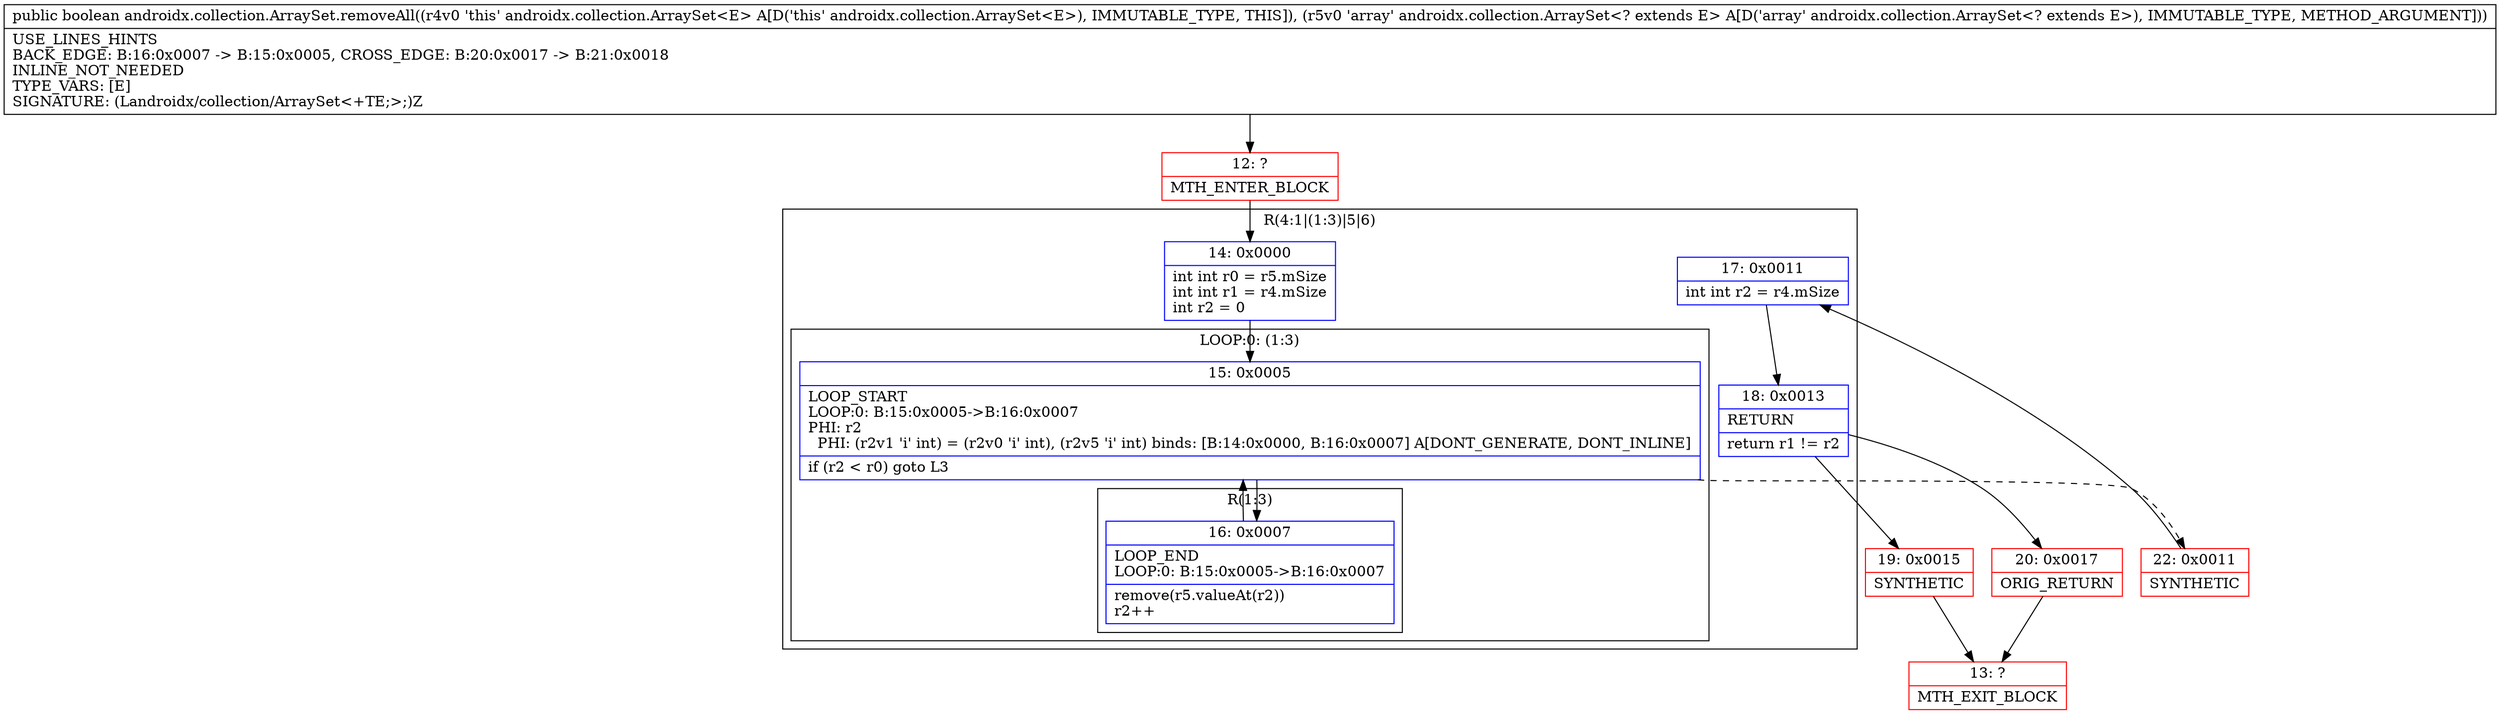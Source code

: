 digraph "CFG forandroidx.collection.ArraySet.removeAll(Landroidx\/collection\/ArraySet;)Z" {
subgraph cluster_Region_296291544 {
label = "R(4:1|(1:3)|5|6)";
node [shape=record,color=blue];
Node_14 [shape=record,label="{14\:\ 0x0000|int int r0 = r5.mSize\lint int r1 = r4.mSize\lint r2 = 0\l}"];
subgraph cluster_LoopRegion_1637564406 {
label = "LOOP:0: (1:3)";
node [shape=record,color=blue];
Node_15 [shape=record,label="{15\:\ 0x0005|LOOP_START\lLOOP:0: B:15:0x0005\-\>B:16:0x0007\lPHI: r2 \l  PHI: (r2v1 'i' int) = (r2v0 'i' int), (r2v5 'i' int) binds: [B:14:0x0000, B:16:0x0007] A[DONT_GENERATE, DONT_INLINE]\l|if (r2 \< r0) goto L3\l}"];
subgraph cluster_Region_616038596 {
label = "R(1:3)";
node [shape=record,color=blue];
Node_16 [shape=record,label="{16\:\ 0x0007|LOOP_END\lLOOP:0: B:15:0x0005\-\>B:16:0x0007\l|remove(r5.valueAt(r2))\lr2++\l}"];
}
}
Node_17 [shape=record,label="{17\:\ 0x0011|int int r2 = r4.mSize\l}"];
Node_18 [shape=record,label="{18\:\ 0x0013|RETURN\l|return r1 != r2\l}"];
}
Node_12 [shape=record,color=red,label="{12\:\ ?|MTH_ENTER_BLOCK\l}"];
Node_22 [shape=record,color=red,label="{22\:\ 0x0011|SYNTHETIC\l}"];
Node_19 [shape=record,color=red,label="{19\:\ 0x0015|SYNTHETIC\l}"];
Node_13 [shape=record,color=red,label="{13\:\ ?|MTH_EXIT_BLOCK\l}"];
Node_20 [shape=record,color=red,label="{20\:\ 0x0017|ORIG_RETURN\l}"];
MethodNode[shape=record,label="{public boolean androidx.collection.ArraySet.removeAll((r4v0 'this' androidx.collection.ArraySet\<E\> A[D('this' androidx.collection.ArraySet\<E\>), IMMUTABLE_TYPE, THIS]), (r5v0 'array' androidx.collection.ArraySet\<? extends E\> A[D('array' androidx.collection.ArraySet\<? extends E\>), IMMUTABLE_TYPE, METHOD_ARGUMENT]))  | USE_LINES_HINTS\lBACK_EDGE: B:16:0x0007 \-\> B:15:0x0005, CROSS_EDGE: B:20:0x0017 \-\> B:21:0x0018\lINLINE_NOT_NEEDED\lTYPE_VARS: [E]\lSIGNATURE: (Landroidx\/collection\/ArraySet\<+TE;\>;)Z\l}"];
MethodNode -> Node_12;Node_14 -> Node_15;
Node_15 -> Node_16;
Node_15 -> Node_22[style=dashed];
Node_16 -> Node_15;
Node_17 -> Node_18;
Node_18 -> Node_19;
Node_18 -> Node_20;
Node_12 -> Node_14;
Node_22 -> Node_17;
Node_19 -> Node_13;
Node_20 -> Node_13;
}

